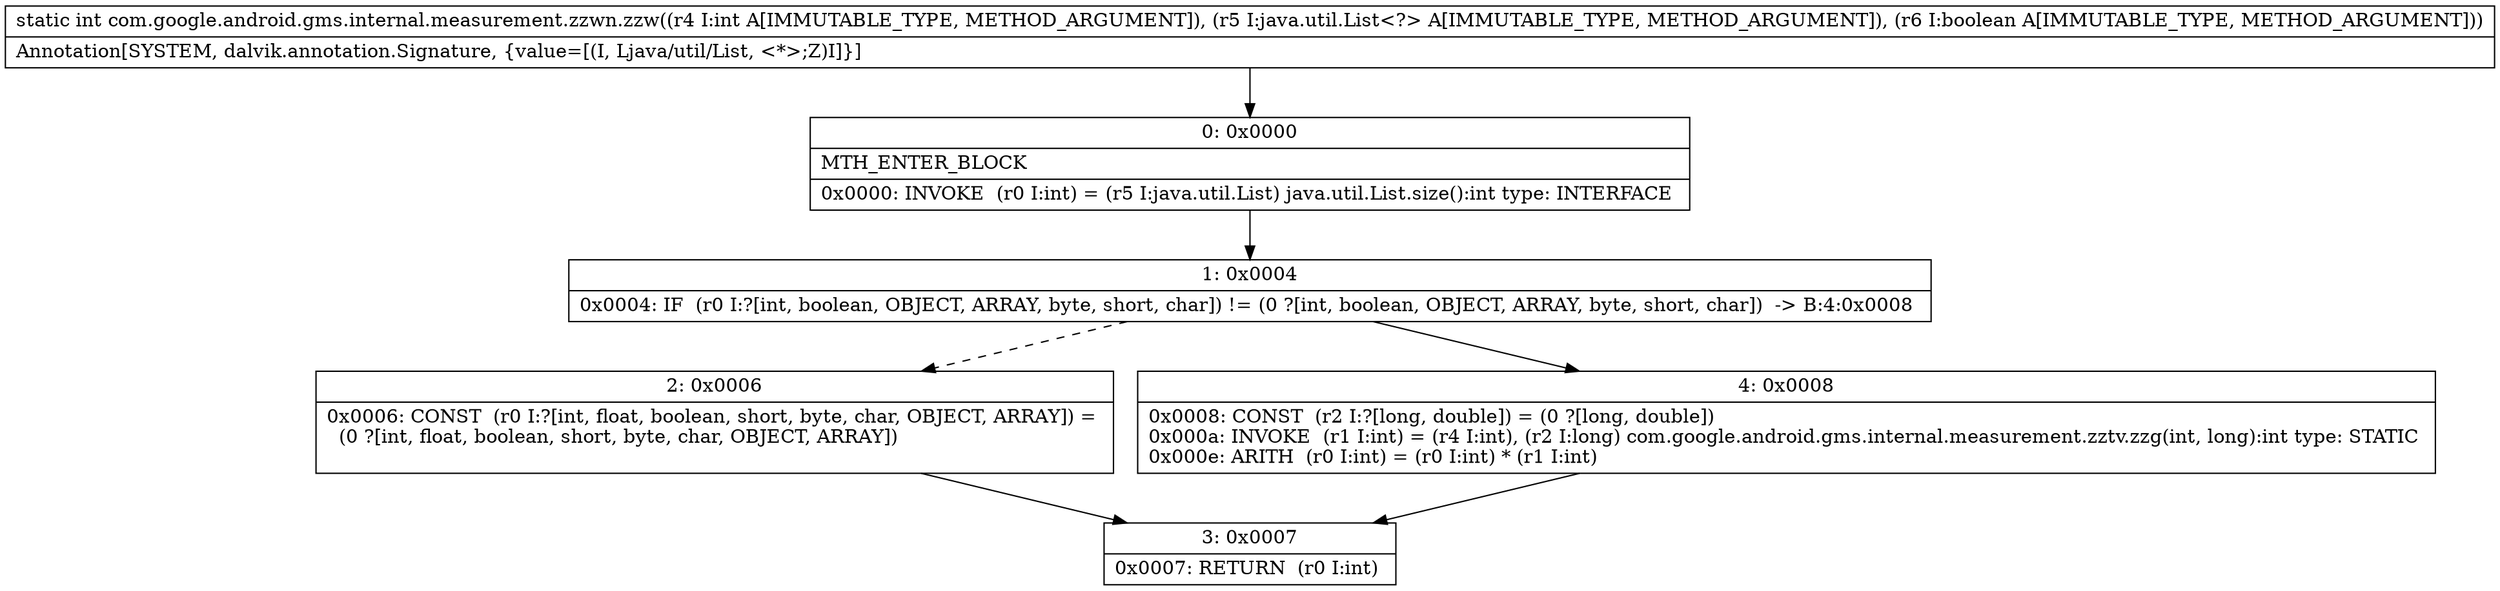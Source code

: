 digraph "CFG forcom.google.android.gms.internal.measurement.zzwn.zzw(ILjava\/util\/List;Z)I" {
Node_0 [shape=record,label="{0\:\ 0x0000|MTH_ENTER_BLOCK\l|0x0000: INVOKE  (r0 I:int) = (r5 I:java.util.List) java.util.List.size():int type: INTERFACE \l}"];
Node_1 [shape=record,label="{1\:\ 0x0004|0x0004: IF  (r0 I:?[int, boolean, OBJECT, ARRAY, byte, short, char]) != (0 ?[int, boolean, OBJECT, ARRAY, byte, short, char])  \-\> B:4:0x0008 \l}"];
Node_2 [shape=record,label="{2\:\ 0x0006|0x0006: CONST  (r0 I:?[int, float, boolean, short, byte, char, OBJECT, ARRAY]) = \l  (0 ?[int, float, boolean, short, byte, char, OBJECT, ARRAY])\l \l}"];
Node_3 [shape=record,label="{3\:\ 0x0007|0x0007: RETURN  (r0 I:int) \l}"];
Node_4 [shape=record,label="{4\:\ 0x0008|0x0008: CONST  (r2 I:?[long, double]) = (0 ?[long, double]) \l0x000a: INVOKE  (r1 I:int) = (r4 I:int), (r2 I:long) com.google.android.gms.internal.measurement.zztv.zzg(int, long):int type: STATIC \l0x000e: ARITH  (r0 I:int) = (r0 I:int) * (r1 I:int) \l}"];
MethodNode[shape=record,label="{static int com.google.android.gms.internal.measurement.zzwn.zzw((r4 I:int A[IMMUTABLE_TYPE, METHOD_ARGUMENT]), (r5 I:java.util.List\<?\> A[IMMUTABLE_TYPE, METHOD_ARGUMENT]), (r6 I:boolean A[IMMUTABLE_TYPE, METHOD_ARGUMENT]))  | Annotation[SYSTEM, dalvik.annotation.Signature, \{value=[(I, Ljava\/util\/List, \<*\>;Z)I]\}]\l}"];
MethodNode -> Node_0;
Node_0 -> Node_1;
Node_1 -> Node_2[style=dashed];
Node_1 -> Node_4;
Node_2 -> Node_3;
Node_4 -> Node_3;
}

